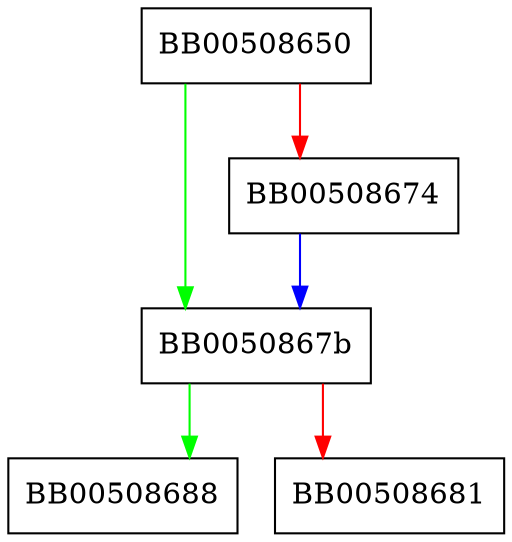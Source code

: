 digraph ossl_quic_txpim_pkt_release {
  node [shape="box"];
  graph [splines=ortho];
  BB00508650 -> BB0050867b [color="green"];
  BB00508650 -> BB00508674 [color="red"];
  BB00508674 -> BB0050867b [color="blue"];
  BB0050867b -> BB00508688 [color="green"];
  BB0050867b -> BB00508681 [color="red"];
}